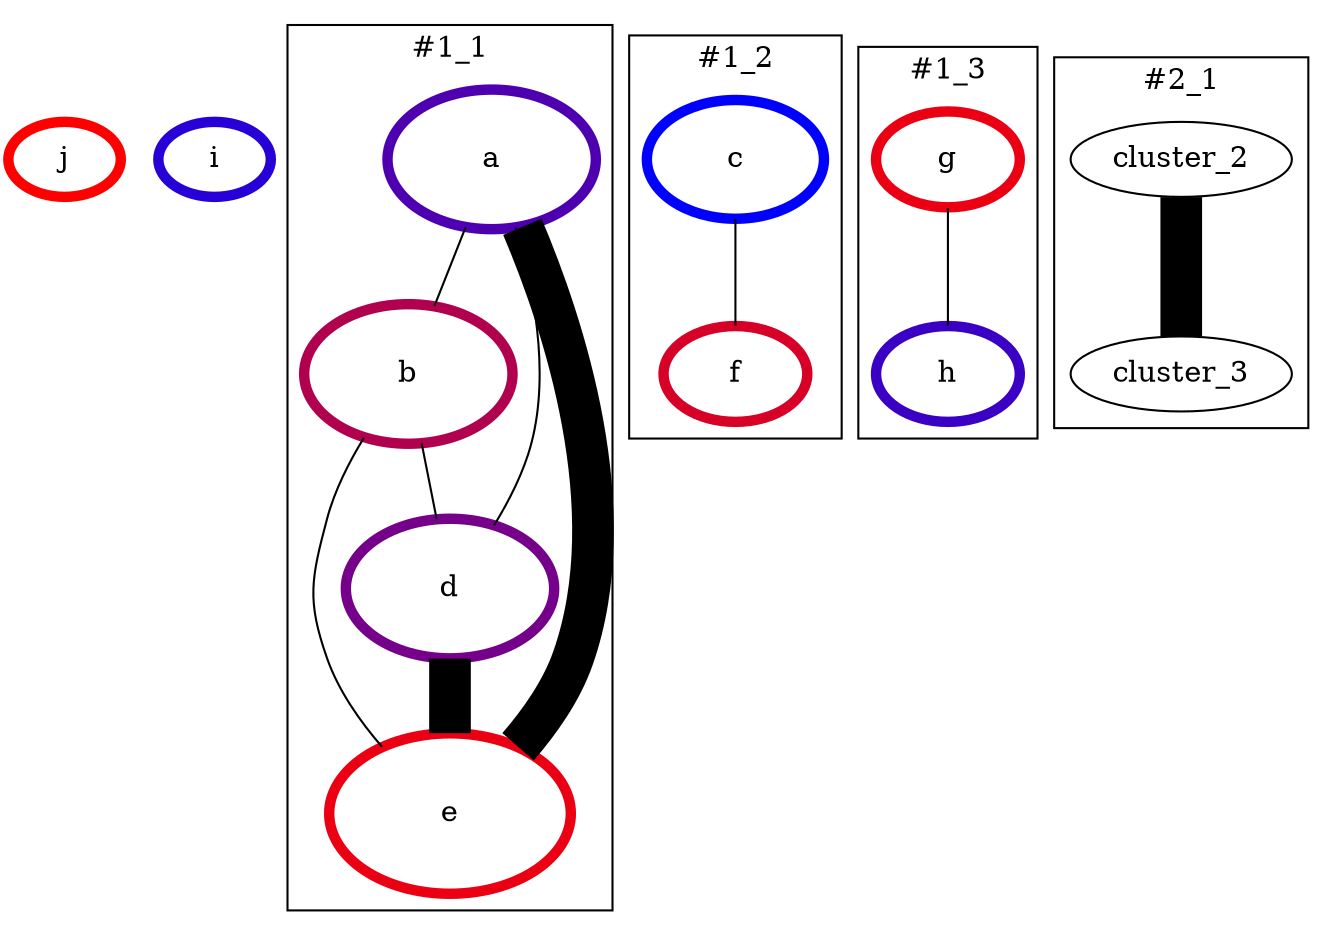 digraph G {
  edge [dir=none]
n_15 [label="j" height=0.5 width=0.75 color="#ff0000" style="setlinewidth(5)" ]
n_14 [label="i" height=0.5 width=0.75 color="#2700d7" style="setlinewidth(5)" ]
  subgraph cluster_2 {
label="#1_1"
n_6 [label="a" height=0.9285714285 width=1.39285714275 color="#4e00b0" style="setlinewidth(5)" ]
n_7 [label="b" height=0.9285714285 width=1.39285714275 color="#b0004e" style="setlinewidth(5)" ]
n_9 [label="d" height=0.9285714285 width=1.39285714275 color="#750089" style="setlinewidth(5)" ]
n_10 [label="e" height=1.0714285715 width=1.60714285725 color="#eb0013" style="setlinewidth(5)" ]
n_6 -> n_7 [style="setlinewidth(1)" ]
n_6 -> n_9 [style="setlinewidth(1)" ]
n_7 -> n_9 [style="setlinewidth(1)" ]
n_6 -> n_10 [style="setlinewidth(20)" ]
n_7 -> n_10 [style="setlinewidth(1)" ]
n_9 -> n_10 [style="setlinewidth(20)" ]
  }
  subgraph cluster_3 {
label="#1_2"
n_8 [label="c" height=0.7857142855 width=1.17857142825 color="#0000ff" style="setlinewidth(5)" ]
n_11 [label="f" height=0.642857143 width=0.9642857144999999 color="#d70027" style="setlinewidth(5)" ]
n_8 -> n_11 [style="setlinewidth(1)" ]
  }
  subgraph cluster_4 {
label="#1_3"
n_12 [label="g" height=0.642857143 width=0.9642857144999999 color="#eb0013" style="setlinewidth(5)" ]
n_13 [label="h" height=0.642857143 width=0.9642857144999999 color="#3a00c4" style="setlinewidth(5)" ]
n_12 -> n_13 [style="setlinewidth(1)" ]
  }
  subgraph cluster_5 {
label="#2_1"
cluster_3 []
cluster_2 []
cluster_2 -> cluster_3 [style="setlinewidth(20)" ]
  }
}
